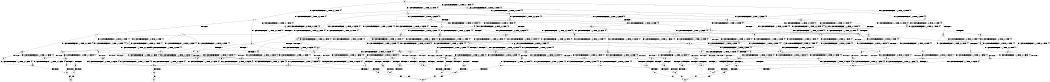 digraph BCG {
size = "7, 10.5";
center = TRUE;
node [shape = circle];
0 [peripheries = 2];
0 -> 1 [label = "EX !0 !ATOMIC_EXCH_BRANCH (1, +0, TRUE, +0, 3, TRUE) !{0}"];
0 -> 2 [label = "EX !2 !ATOMIC_EXCH_BRANCH (1, +0, TRUE, +0, 1, TRUE) !{0}"];
0 -> 3 [label = "EX !1 !ATOMIC_EXCH_BRANCH (1, +1, TRUE, +0, 2, TRUE) !{0}"];
0 -> 4 [label = "EX !0 !ATOMIC_EXCH_BRANCH (1, +0, TRUE, +0, 3, TRUE) !{0}"];
1 -> 5 [label = "EX !2 !ATOMIC_EXCH_BRANCH (1, +0, TRUE, +0, 1, TRUE) !{0}"];
1 -> 6 [label = "EX !1 !ATOMIC_EXCH_BRANCH (1, +1, TRUE, +0, 2, TRUE) !{0}"];
1 -> 7 [label = "TERMINATE !0"];
2 -> 2 [label = "EX !2 !ATOMIC_EXCH_BRANCH (1, +0, TRUE, +0, 1, TRUE) !{0}"];
2 -> 5 [label = "EX !0 !ATOMIC_EXCH_BRANCH (1, +0, TRUE, +0, 3, TRUE) !{0}"];
2 -> 8 [label = "EX !1 !ATOMIC_EXCH_BRANCH (1, +1, TRUE, +0, 2, TRUE) !{0}"];
2 -> 9 [label = "EX !0 !ATOMIC_EXCH_BRANCH (1, +0, TRUE, +0, 3, TRUE) !{0}"];
3 -> 10 [label = "EX !0 !ATOMIC_EXCH_BRANCH (1, +0, TRUE, +0, 3, FALSE) !{0}"];
3 -> 11 [label = "EX !2 !ATOMIC_EXCH_BRANCH (1, +0, TRUE, +0, 1, FALSE) !{0}"];
3 -> 12 [label = "TERMINATE !1"];
3 -> 13 [label = "EX !0 !ATOMIC_EXCH_BRANCH (1, +0, TRUE, +0, 3, FALSE) !{0}"];
4 -> 9 [label = "EX !2 !ATOMIC_EXCH_BRANCH (1, +0, TRUE, +0, 1, TRUE) !{0}"];
4 -> 14 [label = "EX !1 !ATOMIC_EXCH_BRANCH (1, +1, TRUE, +0, 2, TRUE) !{0}"];
4 -> 15 [label = "TERMINATE !0"];
5 -> 5 [label = "EX !2 !ATOMIC_EXCH_BRANCH (1, +0, TRUE, +0, 1, TRUE) !{0}"];
5 -> 16 [label = "EX !1 !ATOMIC_EXCH_BRANCH (1, +1, TRUE, +0, 2, TRUE) !{0}"];
5 -> 17 [label = "TERMINATE !0"];
6 -> 18 [label = "EX !2 !ATOMIC_EXCH_BRANCH (1, +0, TRUE, +0, 1, FALSE) !{0}"];
6 -> 19 [label = "TERMINATE !0"];
6 -> 20 [label = "TERMINATE !1"];
7 -> 21 [label = "EX !2 !ATOMIC_EXCH_BRANCH (1, +0, TRUE, +0, 1, TRUE) !{1}"];
7 -> 22 [label = "EX !1 !ATOMIC_EXCH_BRANCH (1, +1, TRUE, +0, 2, TRUE) !{1}"];
7 -> 23 [label = "EX !1 !ATOMIC_EXCH_BRANCH (1, +1, TRUE, +0, 2, TRUE) !{1}"];
8 -> 11 [label = "EX !2 !ATOMIC_EXCH_BRANCH (1, +0, TRUE, +0, 1, FALSE) !{0}"];
8 -> 24 [label = "EX !0 !ATOMIC_EXCH_BRANCH (1, +0, TRUE, +0, 3, FALSE) !{0}"];
8 -> 25 [label = "TERMINATE !1"];
8 -> 26 [label = "EX !0 !ATOMIC_EXCH_BRANCH (1, +0, TRUE, +0, 3, FALSE) !{0}"];
9 -> 9 [label = "EX !2 !ATOMIC_EXCH_BRANCH (1, +0, TRUE, +0, 1, TRUE) !{0}"];
9 -> 27 [label = "EX !1 !ATOMIC_EXCH_BRANCH (1, +1, TRUE, +0, 2, TRUE) !{0}"];
9 -> 28 [label = "TERMINATE !0"];
10 -> 6 [label = "EX !0 !ATOMIC_EXCH_BRANCH (1, +1, TRUE, +0, 3, TRUE) !{0}"];
10 -> 29 [label = "EX !2 !ATOMIC_EXCH_BRANCH (1, +0, TRUE, +0, 1, TRUE) !{0}"];
10 -> 30 [label = "TERMINATE !1"];
10 -> 14 [label = "EX !0 !ATOMIC_EXCH_BRANCH (1, +1, TRUE, +0, 3, TRUE) !{0}"];
11 -> 31 [label = "EX !0 !ATOMIC_EXCH_BRANCH (1, +0, TRUE, +0, 3, TRUE) !{0}"];
11 -> 32 [label = "TERMINATE !2"];
11 -> 33 [label = "TERMINATE !1"];
11 -> 34 [label = "EX !0 !ATOMIC_EXCH_BRANCH (1, +0, TRUE, +0, 3, TRUE) !{0}"];
12 -> 35 [label = "EX !0 !ATOMIC_EXCH_BRANCH (1, +0, TRUE, +0, 3, FALSE) !{0}"];
12 -> 36 [label = "EX !2 !ATOMIC_EXCH_BRANCH (1, +0, TRUE, +0, 1, FALSE) !{0}"];
12 -> 37 [label = "EX !0 !ATOMIC_EXCH_BRANCH (1, +0, TRUE, +0, 3, FALSE) !{0}"];
13 -> 38 [label = "EX !2 !ATOMIC_EXCH_BRANCH (1, +0, TRUE, +0, 1, TRUE) !{0}"];
13 -> 39 [label = "TERMINATE !1"];
13 -> 14 [label = "EX !0 !ATOMIC_EXCH_BRANCH (1, +1, TRUE, +0, 3, TRUE) !{0}"];
14 -> 40 [label = "EX !2 !ATOMIC_EXCH_BRANCH (1, +0, TRUE, +0, 1, FALSE) !{0}"];
14 -> 41 [label = "TERMINATE !0"];
14 -> 42 [label = "TERMINATE !1"];
15 -> 43 [label = "EX !2 !ATOMIC_EXCH_BRANCH (1, +0, TRUE, +0, 1, TRUE) !{1}"];
15 -> 44 [label = "EX !1 !ATOMIC_EXCH_BRANCH (1, +1, TRUE, +0, 2, TRUE) !{1}"];
16 -> 18 [label = "EX !2 !ATOMIC_EXCH_BRANCH (1, +0, TRUE, +0, 1, FALSE) !{0}"];
16 -> 45 [label = "TERMINATE !0"];
16 -> 46 [label = "TERMINATE !1"];
17 -> 21 [label = "EX !2 !ATOMIC_EXCH_BRANCH (1, +0, TRUE, +0, 1, TRUE) !{1}"];
17 -> 47 [label = "EX !1 !ATOMIC_EXCH_BRANCH (1, +1, TRUE, +0, 2, TRUE) !{1}"];
17 -> 48 [label = "EX !1 !ATOMIC_EXCH_BRANCH (1, +1, TRUE, +0, 2, TRUE) !{1}"];
18 -> 49 [label = "TERMINATE !0"];
18 -> 50 [label = "TERMINATE !2"];
18 -> 51 [label = "TERMINATE !1"];
19 -> 52 [label = "EX !2 !ATOMIC_EXCH_BRANCH (1, +0, TRUE, +0, 1, FALSE) !{1}"];
19 -> 53 [label = "TERMINATE !1"];
20 -> 54 [label = "EX !2 !ATOMIC_EXCH_BRANCH (1, +0, TRUE, +0, 1, FALSE) !{0}"];
20 -> 55 [label = "TERMINATE !0"];
21 -> 21 [label = "EX !2 !ATOMIC_EXCH_BRANCH (1, +0, TRUE, +0, 1, TRUE) !{1}"];
21 -> 47 [label = "EX !1 !ATOMIC_EXCH_BRANCH (1, +1, TRUE, +0, 2, TRUE) !{1}"];
21 -> 48 [label = "EX !1 !ATOMIC_EXCH_BRANCH (1, +1, TRUE, +0, 2, TRUE) !{1}"];
22 -> 52 [label = "EX !2 !ATOMIC_EXCH_BRANCH (1, +0, TRUE, +0, 1, FALSE) !{1}"];
22 -> 53 [label = "TERMINATE !1"];
23 -> 56 [label = "EX !2 !ATOMIC_EXCH_BRANCH (1, +0, TRUE, +0, 1, FALSE) !{1}"];
23 -> 57 [label = "TERMINATE !1"];
24 -> 16 [label = "EX !0 !ATOMIC_EXCH_BRANCH (1, +1, TRUE, +0, 3, TRUE) !{0}"];
24 -> 29 [label = "EX !2 !ATOMIC_EXCH_BRANCH (1, +0, TRUE, +0, 1, TRUE) !{0}"];
24 -> 58 [label = "TERMINATE !1"];
24 -> 27 [label = "EX !0 !ATOMIC_EXCH_BRANCH (1, +1, TRUE, +0, 3, TRUE) !{0}"];
25 -> 36 [label = "EX !2 !ATOMIC_EXCH_BRANCH (1, +0, TRUE, +0, 1, FALSE) !{0}"];
25 -> 59 [label = "EX !0 !ATOMIC_EXCH_BRANCH (1, +0, TRUE, +0, 3, FALSE) !{0}"];
25 -> 60 [label = "EX !0 !ATOMIC_EXCH_BRANCH (1, +0, TRUE, +0, 3, FALSE) !{0}"];
26 -> 38 [label = "EX !2 !ATOMIC_EXCH_BRANCH (1, +0, TRUE, +0, 1, TRUE) !{0}"];
26 -> 61 [label = "TERMINATE !1"];
26 -> 27 [label = "EX !0 !ATOMIC_EXCH_BRANCH (1, +1, TRUE, +0, 3, TRUE) !{0}"];
27 -> 40 [label = "EX !2 !ATOMIC_EXCH_BRANCH (1, +0, TRUE, +0, 1, FALSE) !{0}"];
27 -> 62 [label = "TERMINATE !0"];
27 -> 63 [label = "TERMINATE !1"];
28 -> 43 [label = "EX !2 !ATOMIC_EXCH_BRANCH (1, +0, TRUE, +0, 1, TRUE) !{1}"];
28 -> 64 [label = "EX !1 !ATOMIC_EXCH_BRANCH (1, +1, TRUE, +0, 2, TRUE) !{1}"];
29 -> 16 [label = "EX !0 !ATOMIC_EXCH_BRANCH (1, +1, TRUE, +0, 3, TRUE) !{0}"];
29 -> 29 [label = "EX !2 !ATOMIC_EXCH_BRANCH (1, +0, TRUE, +0, 1, TRUE) !{0}"];
29 -> 58 [label = "TERMINATE !1"];
29 -> 27 [label = "EX !0 !ATOMIC_EXCH_BRANCH (1, +1, TRUE, +0, 3, TRUE) !{0}"];
30 -> 65 [label = "EX !0 !ATOMIC_EXCH_BRANCH (1, +1, TRUE, +0, 3, TRUE) !{0}"];
30 -> 66 [label = "EX !2 !ATOMIC_EXCH_BRANCH (1, +0, TRUE, +0, 1, TRUE) !{0}"];
30 -> 67 [label = "EX !0 !ATOMIC_EXCH_BRANCH (1, +1, TRUE, +0, 3, TRUE) !{0}"];
31 -> 49 [label = "TERMINATE !0"];
31 -> 50 [label = "TERMINATE !2"];
31 -> 51 [label = "TERMINATE !1"];
32 -> 68 [label = "EX !0 !ATOMIC_EXCH_BRANCH (1, +0, TRUE, +0, 3, TRUE) !{0}"];
32 -> 69 [label = "TERMINATE !1"];
32 -> 70 [label = "EX !0 !ATOMIC_EXCH_BRANCH (1, +0, TRUE, +0, 3, TRUE) !{0}"];
33 -> 71 [label = "EX !0 !ATOMIC_EXCH_BRANCH (1, +0, TRUE, +0, 3, TRUE) !{0}"];
33 -> 72 [label = "TERMINATE !2"];
33 -> 73 [label = "EX !0 !ATOMIC_EXCH_BRANCH (1, +0, TRUE, +0, 3, TRUE) !{0}"];
34 -> 74 [label = "TERMINATE !0"];
34 -> 75 [label = "TERMINATE !2"];
34 -> 76 [label = "TERMINATE !1"];
35 -> 65 [label = "EX !0 !ATOMIC_EXCH_BRANCH (1, +1, TRUE, +0, 3, TRUE) !{0}"];
35 -> 66 [label = "EX !2 !ATOMIC_EXCH_BRANCH (1, +0, TRUE, +0, 1, TRUE) !{0}"];
35 -> 67 [label = "EX !0 !ATOMIC_EXCH_BRANCH (1, +1, TRUE, +0, 3, TRUE) !{0}"];
36 -> 71 [label = "EX !0 !ATOMIC_EXCH_BRANCH (1, +0, TRUE, +0, 3, TRUE) !{0}"];
36 -> 72 [label = "TERMINATE !2"];
36 -> 73 [label = "EX !0 !ATOMIC_EXCH_BRANCH (1, +0, TRUE, +0, 3, TRUE) !{0}"];
37 -> 77 [label = "EX !2 !ATOMIC_EXCH_BRANCH (1, +0, TRUE, +0, 1, TRUE) !{0}"];
37 -> 67 [label = "EX !0 !ATOMIC_EXCH_BRANCH (1, +1, TRUE, +0, 3, TRUE) !{0}"];
38 -> 38 [label = "EX !2 !ATOMIC_EXCH_BRANCH (1, +0, TRUE, +0, 1, TRUE) !{0}"];
38 -> 61 [label = "TERMINATE !1"];
38 -> 27 [label = "EX !0 !ATOMIC_EXCH_BRANCH (1, +1, TRUE, +0, 3, TRUE) !{0}"];
39 -> 77 [label = "EX !2 !ATOMIC_EXCH_BRANCH (1, +0, TRUE, +0, 1, TRUE) !{0}"];
39 -> 67 [label = "EX !0 !ATOMIC_EXCH_BRANCH (1, +1, TRUE, +0, 3, TRUE) !{0}"];
40 -> 74 [label = "TERMINATE !0"];
40 -> 75 [label = "TERMINATE !2"];
40 -> 76 [label = "TERMINATE !1"];
41 -> 78 [label = "EX !2 !ATOMIC_EXCH_BRANCH (1, +0, TRUE, +0, 1, FALSE) !{1}"];
41 -> 79 [label = "TERMINATE !1"];
42 -> 80 [label = "EX !2 !ATOMIC_EXCH_BRANCH (1, +0, TRUE, +0, 1, FALSE) !{0}"];
42 -> 81 [label = "TERMINATE !0"];
43 -> 43 [label = "EX !2 !ATOMIC_EXCH_BRANCH (1, +0, TRUE, +0, 1, TRUE) !{1}"];
43 -> 64 [label = "EX !1 !ATOMIC_EXCH_BRANCH (1, +1, TRUE, +0, 2, TRUE) !{1}"];
44 -> 78 [label = "EX !2 !ATOMIC_EXCH_BRANCH (1, +0, TRUE, +0, 1, FALSE) !{1}"];
44 -> 79 [label = "TERMINATE !1"];
45 -> 52 [label = "EX !2 !ATOMIC_EXCH_BRANCH (1, +0, TRUE, +0, 1, FALSE) !{1}"];
45 -> 82 [label = "TERMINATE !1"];
46 -> 54 [label = "EX !2 !ATOMIC_EXCH_BRANCH (1, +0, TRUE, +0, 1, FALSE) !{0}"];
46 -> 83 [label = "TERMINATE !0"];
47 -> 52 [label = "EX !2 !ATOMIC_EXCH_BRANCH (1, +0, TRUE, +0, 1, FALSE) !{1}"];
47 -> 82 [label = "TERMINATE !1"];
48 -> 56 [label = "EX !2 !ATOMIC_EXCH_BRANCH (1, +0, TRUE, +0, 1, FALSE) !{1}"];
48 -> 84 [label = "TERMINATE !1"];
49 -> 85 [label = "TERMINATE !2"];
49 -> 86 [label = "TERMINATE !1"];
50 -> 87 [label = "TERMINATE !0"];
50 -> 88 [label = "TERMINATE !1"];
51 -> 89 [label = "TERMINATE !0"];
51 -> 90 [label = "TERMINATE !2"];
52 -> 85 [label = "TERMINATE !2"];
52 -> 86 [label = "TERMINATE !1"];
53 -> 91 [label = "EX !2 !ATOMIC_EXCH_BRANCH (1, +0, TRUE, +0, 1, FALSE) !{2}"];
53 -> 92 [label = "EX !2 !ATOMIC_EXCH_BRANCH (1, +0, TRUE, +0, 1, FALSE) !{2}"];
54 -> 89 [label = "TERMINATE !0"];
54 -> 90 [label = "TERMINATE !2"];
55 -> 91 [label = "EX !2 !ATOMIC_EXCH_BRANCH (1, +0, TRUE, +0, 1, FALSE) !{2}"];
55 -> 92 [label = "EX !2 !ATOMIC_EXCH_BRANCH (1, +0, TRUE, +0, 1, FALSE) !{2}"];
56 -> 93 [label = "TERMINATE !2"];
56 -> 94 [label = "TERMINATE !1"];
57 -> 95 [label = "EX !2 !ATOMIC_EXCH_BRANCH (1, +0, TRUE, +0, 1, FALSE) !{2}"];
58 -> 96 [label = "EX !0 !ATOMIC_EXCH_BRANCH (1, +1, TRUE, +0, 3, TRUE) !{0}"];
58 -> 66 [label = "EX !2 !ATOMIC_EXCH_BRANCH (1, +0, TRUE, +0, 1, TRUE) !{0}"];
58 -> 97 [label = "EX !0 !ATOMIC_EXCH_BRANCH (1, +1, TRUE, +0, 3, TRUE) !{0}"];
59 -> 96 [label = "EX !0 !ATOMIC_EXCH_BRANCH (1, +1, TRUE, +0, 3, TRUE) !{0}"];
59 -> 66 [label = "EX !2 !ATOMIC_EXCH_BRANCH (1, +0, TRUE, +0, 1, TRUE) !{0}"];
59 -> 97 [label = "EX !0 !ATOMIC_EXCH_BRANCH (1, +1, TRUE, +0, 3, TRUE) !{0}"];
60 -> 77 [label = "EX !2 !ATOMIC_EXCH_BRANCH (1, +0, TRUE, +0, 1, TRUE) !{0}"];
60 -> 97 [label = "EX !0 !ATOMIC_EXCH_BRANCH (1, +1, TRUE, +0, 3, TRUE) !{0}"];
61 -> 77 [label = "EX !2 !ATOMIC_EXCH_BRANCH (1, +0, TRUE, +0, 1, TRUE) !{0}"];
61 -> 97 [label = "EX !0 !ATOMIC_EXCH_BRANCH (1, +1, TRUE, +0, 3, TRUE) !{0}"];
62 -> 78 [label = "EX !2 !ATOMIC_EXCH_BRANCH (1, +0, TRUE, +0, 1, FALSE) !{1}"];
62 -> 98 [label = "TERMINATE !1"];
63 -> 80 [label = "EX !2 !ATOMIC_EXCH_BRANCH (1, +0, TRUE, +0, 1, FALSE) !{0}"];
63 -> 99 [label = "TERMINATE !0"];
64 -> 78 [label = "EX !2 !ATOMIC_EXCH_BRANCH (1, +0, TRUE, +0, 1, FALSE) !{1}"];
64 -> 98 [label = "TERMINATE !1"];
65 -> 54 [label = "EX !2 !ATOMIC_EXCH_BRANCH (1, +0, TRUE, +0, 1, FALSE) !{0}"];
65 -> 55 [label = "TERMINATE !0"];
66 -> 96 [label = "EX !0 !ATOMIC_EXCH_BRANCH (1, +1, TRUE, +0, 3, TRUE) !{0}"];
66 -> 66 [label = "EX !2 !ATOMIC_EXCH_BRANCH (1, +0, TRUE, +0, 1, TRUE) !{0}"];
66 -> 97 [label = "EX !0 !ATOMIC_EXCH_BRANCH (1, +1, TRUE, +0, 3, TRUE) !{0}"];
67 -> 80 [label = "EX !2 !ATOMIC_EXCH_BRANCH (1, +0, TRUE, +0, 1, FALSE) !{0}"];
67 -> 81 [label = "TERMINATE !0"];
68 -> 87 [label = "TERMINATE !0"];
68 -> 88 [label = "TERMINATE !1"];
69 -> 100 [label = "EX !0 !ATOMIC_EXCH_BRANCH (1, +0, TRUE, +0, 3, TRUE) !{0}"];
69 -> 101 [label = "EX !0 !ATOMIC_EXCH_BRANCH (1, +0, TRUE, +0, 3, TRUE) !{0}"];
70 -> 102 [label = "TERMINATE !0"];
70 -> 103 [label = "TERMINATE !1"];
71 -> 89 [label = "TERMINATE !0"];
71 -> 90 [label = "TERMINATE !2"];
72 -> 100 [label = "EX !0 !ATOMIC_EXCH_BRANCH (1, +0, TRUE, +0, 3, TRUE) !{0}"];
72 -> 101 [label = "EX !0 !ATOMIC_EXCH_BRANCH (1, +0, TRUE, +0, 3, TRUE) !{0}"];
73 -> 104 [label = "TERMINATE !0"];
73 -> 105 [label = "TERMINATE !2"];
74 -> 106 [label = "TERMINATE !2"];
74 -> 107 [label = "TERMINATE !1"];
75 -> 102 [label = "TERMINATE !0"];
75 -> 103 [label = "TERMINATE !1"];
76 -> 104 [label = "TERMINATE !0"];
76 -> 105 [label = "TERMINATE !2"];
77 -> 77 [label = "EX !2 !ATOMIC_EXCH_BRANCH (1, +0, TRUE, +0, 1, TRUE) !{0}"];
77 -> 97 [label = "EX !0 !ATOMIC_EXCH_BRANCH (1, +1, TRUE, +0, 3, TRUE) !{0}"];
78 -> 106 [label = "TERMINATE !2"];
78 -> 107 [label = "TERMINATE !1"];
79 -> 108 [label = "EX !2 !ATOMIC_EXCH_BRANCH (1, +0, TRUE, +0, 1, FALSE) !{2}"];
80 -> 104 [label = "TERMINATE !0"];
80 -> 105 [label = "TERMINATE !2"];
81 -> 108 [label = "EX !2 !ATOMIC_EXCH_BRANCH (1, +0, TRUE, +0, 1, FALSE) !{2}"];
82 -> 91 [label = "EX !2 !ATOMIC_EXCH_BRANCH (1, +0, TRUE, +0, 1, FALSE) !{2}"];
82 -> 92 [label = "EX !2 !ATOMIC_EXCH_BRANCH (1, +0, TRUE, +0, 1, FALSE) !{2}"];
83 -> 91 [label = "EX !2 !ATOMIC_EXCH_BRANCH (1, +0, TRUE, +0, 1, FALSE) !{2}"];
83 -> 92 [label = "EX !2 !ATOMIC_EXCH_BRANCH (1, +0, TRUE, +0, 1, FALSE) !{2}"];
84 -> 95 [label = "EX !2 !ATOMIC_EXCH_BRANCH (1, +0, TRUE, +0, 1, FALSE) !{2}"];
85 -> 109 [label = "TERMINATE !1"];
86 -> 110 [label = "TERMINATE !2"];
87 -> 111 [label = "TERMINATE !1"];
88 -> 112 [label = "TERMINATE !0"];
89 -> 110 [label = "TERMINATE !2"];
90 -> 112 [label = "TERMINATE !0"];
91 -> 110 [label = "TERMINATE !2"];
92 -> 113 [label = "TERMINATE !2"];
93 -> 114 [label = "TERMINATE !1"];
94 -> 115 [label = "TERMINATE !2"];
95 -> 115 [label = "TERMINATE !2"];
96 -> 54 [label = "EX !2 !ATOMIC_EXCH_BRANCH (1, +0, TRUE, +0, 1, FALSE) !{0}"];
96 -> 83 [label = "TERMINATE !0"];
97 -> 80 [label = "EX !2 !ATOMIC_EXCH_BRANCH (1, +0, TRUE, +0, 1, FALSE) !{0}"];
97 -> 99 [label = "TERMINATE !0"];
98 -> 108 [label = "EX !2 !ATOMIC_EXCH_BRANCH (1, +0, TRUE, +0, 1, FALSE) !{2}"];
99 -> 108 [label = "EX !2 !ATOMIC_EXCH_BRANCH (1, +0, TRUE, +0, 1, FALSE) !{2}"];
100 -> 112 [label = "TERMINATE !0"];
101 -> 116 [label = "TERMINATE !0"];
102 -> 117 [label = "TERMINATE !1"];
103 -> 116 [label = "TERMINATE !0"];
104 -> 118 [label = "TERMINATE !2"];
105 -> 116 [label = "TERMINATE !0"];
106 -> 119 [label = "TERMINATE !1"];
107 -> 118 [label = "TERMINATE !2"];
108 -> 118 [label = "TERMINATE !2"];
109 -> 120 [label = "exit"];
110 -> 120 [label = "exit"];
111 -> 120 [label = "exit"];
112 -> 120 [label = "exit"];
113 -> 121 [label = "exit"];
114 -> 122 [label = "exit"];
115 -> 122 [label = "exit"];
116 -> 123 [label = "exit"];
117 -> 123 [label = "exit"];
118 -> 123 [label = "exit"];
119 -> 123 [label = "exit"];
}
